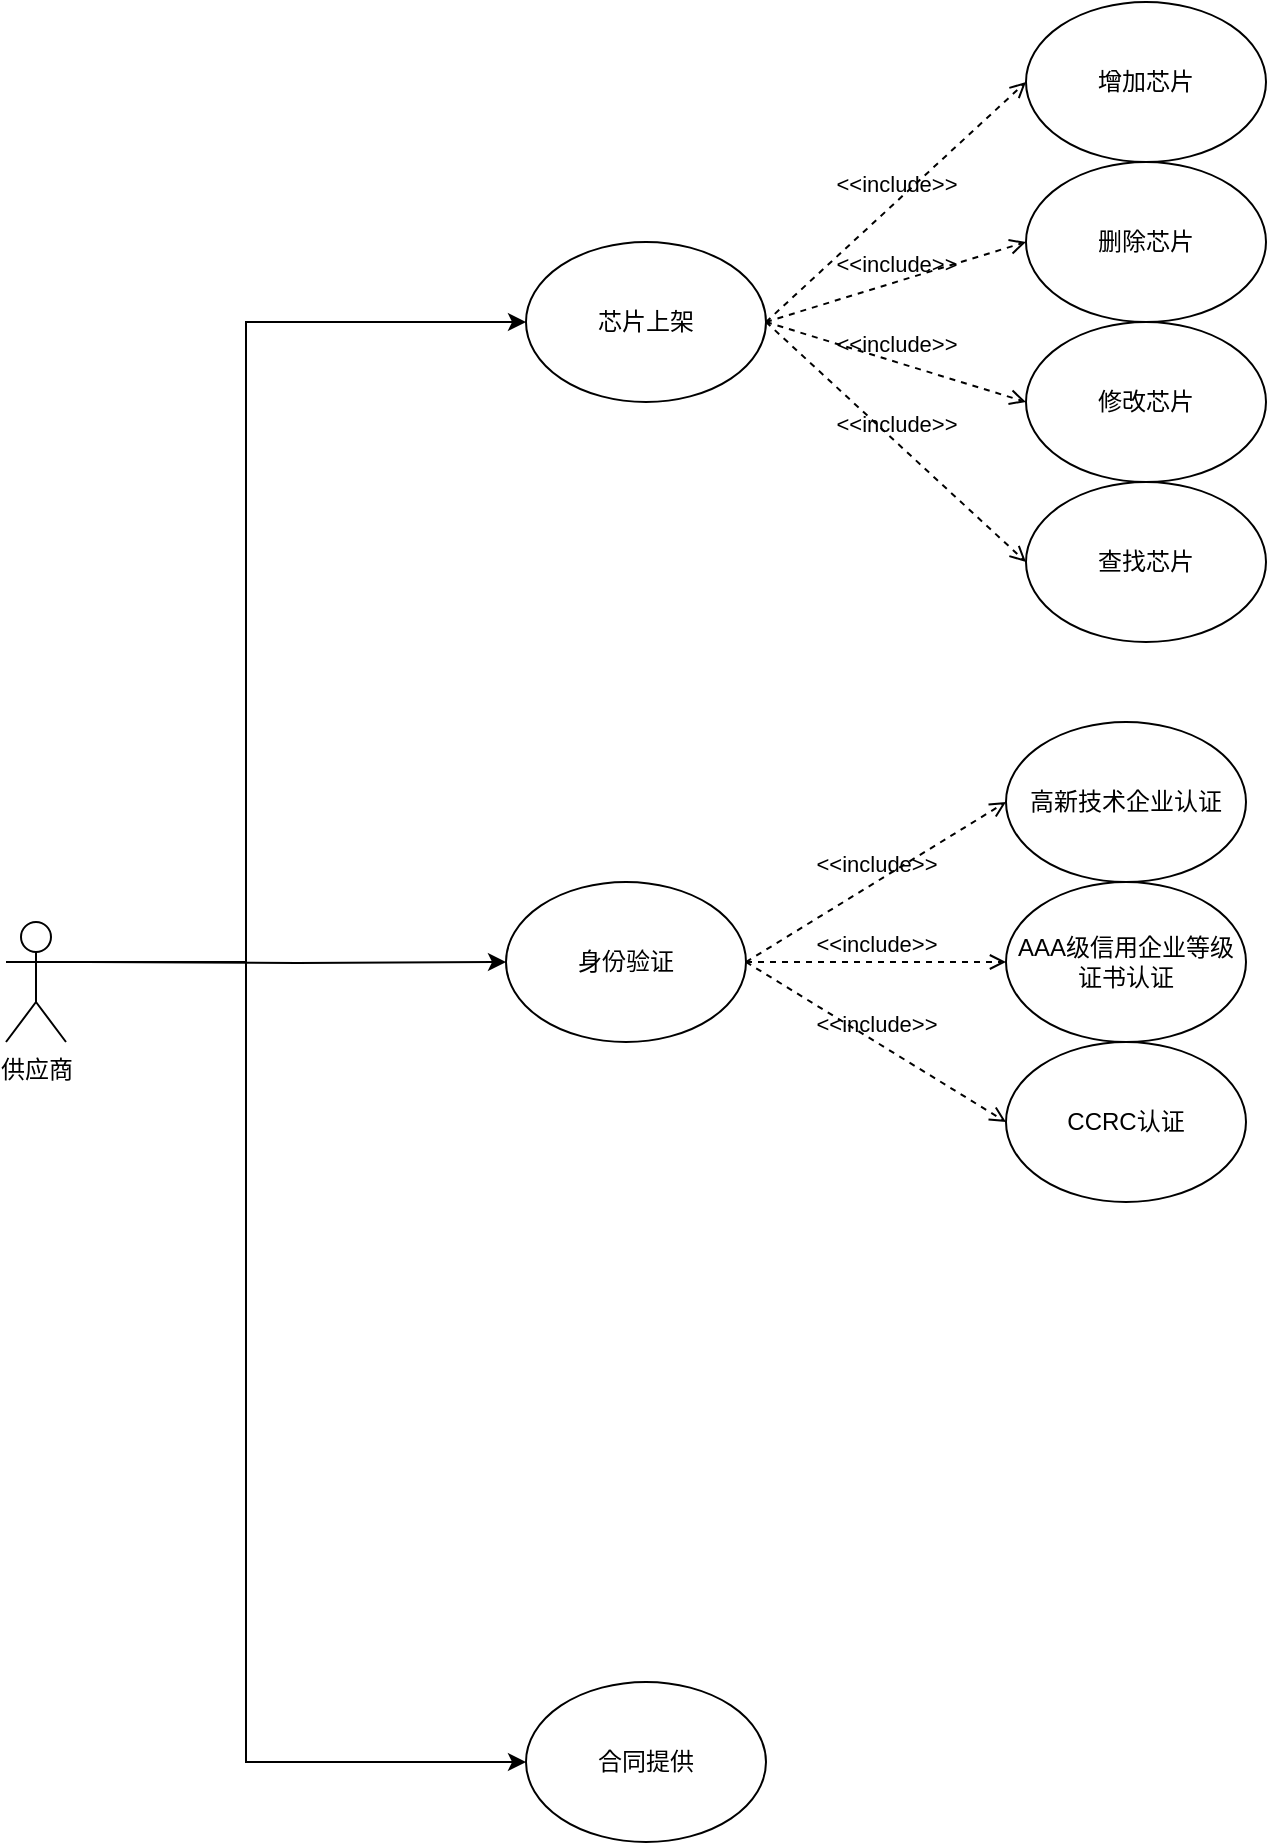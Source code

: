 <mxfile version="21.0.10" type="github">
  <diagram name="第 1 页" id="gQwRuC0dwjucv8FMxDMb">
    <mxGraphModel dx="1096" dy="620" grid="1" gridSize="10" guides="1" tooltips="1" connect="1" arrows="1" fold="1" page="1" pageScale="1" pageWidth="827" pageHeight="1169" math="0" shadow="0">
      <root>
        <mxCell id="0" />
        <mxCell id="1" parent="0" />
        <mxCell id="ncj2i3yl5v5XBpQx4jBK-7" style="edgeStyle=orthogonalEdgeStyle;rounded=0;orthogonalLoop=1;jettySize=auto;html=1;exitX=1;exitY=0.333;exitDx=0;exitDy=0;exitPerimeter=0;entryX=0;entryY=0.5;entryDx=0;entryDy=0;" edge="1" parent="1" source="ncj2i3yl5v5XBpQx4jBK-4" target="ncj2i3yl5v5XBpQx4jBK-6">
          <mxGeometry relative="1" as="geometry">
            <Array as="points">
              <mxPoint x="140" y="500" />
              <mxPoint x="140" y="180" />
            </Array>
          </mxGeometry>
        </mxCell>
        <mxCell id="ncj2i3yl5v5XBpQx4jBK-4" value="供应商" style="shape=umlActor;verticalLabelPosition=bottom;verticalAlign=top;html=1;outlineConnect=0;" vertex="1" parent="1">
          <mxGeometry x="20" y="480" width="30" height="60" as="geometry" />
        </mxCell>
        <mxCell id="ncj2i3yl5v5XBpQx4jBK-6" value="芯片上架" style="ellipse;whiteSpace=wrap;html=1;" vertex="1" parent="1">
          <mxGeometry x="280" y="140" width="120" height="80" as="geometry" />
        </mxCell>
        <mxCell id="ncj2i3yl5v5XBpQx4jBK-10" value="身份验证" style="ellipse;whiteSpace=wrap;html=1;" vertex="1" parent="1">
          <mxGeometry x="270" y="460" width="120" height="80" as="geometry" />
        </mxCell>
        <mxCell id="ncj2i3yl5v5XBpQx4jBK-11" value="合同提供" style="ellipse;whiteSpace=wrap;html=1;" vertex="1" parent="1">
          <mxGeometry x="280" y="860" width="120" height="80" as="geometry" />
        </mxCell>
        <mxCell id="ncj2i3yl5v5XBpQx4jBK-14" style="edgeStyle=orthogonalEdgeStyle;rounded=0;orthogonalLoop=1;jettySize=auto;html=1;entryX=0;entryY=0.5;entryDx=0;entryDy=0;" edge="1" parent="1" target="ncj2i3yl5v5XBpQx4jBK-10">
          <mxGeometry relative="1" as="geometry">
            <mxPoint x="60" y="500" as="sourcePoint" />
            <mxPoint x="230" y="520" as="targetPoint" />
          </mxGeometry>
        </mxCell>
        <mxCell id="ncj2i3yl5v5XBpQx4jBK-15" style="edgeStyle=orthogonalEdgeStyle;rounded=0;orthogonalLoop=1;jettySize=auto;html=1;entryX=0;entryY=0.5;entryDx=0;entryDy=0;" edge="1" parent="1" target="ncj2i3yl5v5XBpQx4jBK-11">
          <mxGeometry relative="1" as="geometry">
            <mxPoint x="70" y="500" as="sourcePoint" />
            <mxPoint x="280" y="510" as="targetPoint" />
            <Array as="points">
              <mxPoint x="140" y="500" />
              <mxPoint x="140" y="900" />
            </Array>
          </mxGeometry>
        </mxCell>
        <mxCell id="ncj2i3yl5v5XBpQx4jBK-16" value="增加芯片" style="ellipse;whiteSpace=wrap;html=1;" vertex="1" parent="1">
          <mxGeometry x="530" y="20" width="120" height="80" as="geometry" />
        </mxCell>
        <mxCell id="ncj2i3yl5v5XBpQx4jBK-18" value="删除芯片" style="ellipse;whiteSpace=wrap;html=1;" vertex="1" parent="1">
          <mxGeometry x="530" y="100" width="120" height="80" as="geometry" />
        </mxCell>
        <mxCell id="ncj2i3yl5v5XBpQx4jBK-19" value="修改芯片" style="ellipse;whiteSpace=wrap;html=1;" vertex="1" parent="1">
          <mxGeometry x="530" y="180" width="120" height="80" as="geometry" />
        </mxCell>
        <mxCell id="ncj2i3yl5v5XBpQx4jBK-20" value="查找芯片" style="ellipse;whiteSpace=wrap;html=1;" vertex="1" parent="1">
          <mxGeometry x="530" y="260" width="120" height="80" as="geometry" />
        </mxCell>
        <mxCell id="ncj2i3yl5v5XBpQx4jBK-21" value="&amp;lt;&amp;lt;include&amp;gt;&amp;gt;" style="html=1;verticalAlign=bottom;labelBackgroundColor=none;endArrow=open;endFill=0;dashed=1;rounded=0;exitX=1;exitY=0.5;exitDx=0;exitDy=0;entryX=0;entryY=0.5;entryDx=0;entryDy=0;" edge="1" parent="1" source="ncj2i3yl5v5XBpQx4jBK-6" target="ncj2i3yl5v5XBpQx4jBK-16">
          <mxGeometry width="160" relative="1" as="geometry">
            <mxPoint x="470" y="190" as="sourcePoint" />
            <mxPoint x="650" y="130" as="targetPoint" />
            <mxPoint as="offset" />
          </mxGeometry>
        </mxCell>
        <mxCell id="ncj2i3yl5v5XBpQx4jBK-22" value="&amp;lt;&amp;lt;include&amp;gt;&amp;gt;" style="html=1;verticalAlign=bottom;labelBackgroundColor=none;endArrow=open;endFill=0;dashed=1;rounded=0;exitX=1;exitY=0.5;exitDx=0;exitDy=0;entryX=0;entryY=0.5;entryDx=0;entryDy=0;" edge="1" parent="1" source="ncj2i3yl5v5XBpQx4jBK-6" target="ncj2i3yl5v5XBpQx4jBK-18">
          <mxGeometry width="160" relative="1" as="geometry">
            <mxPoint x="400" y="350" as="sourcePoint" />
            <mxPoint x="480" y="220" as="targetPoint" />
            <mxPoint as="offset" />
          </mxGeometry>
        </mxCell>
        <mxCell id="ncj2i3yl5v5XBpQx4jBK-23" value="&amp;lt;&amp;lt;include&amp;gt;&amp;gt;" style="html=1;verticalAlign=bottom;labelBackgroundColor=none;endArrow=open;endFill=0;dashed=1;rounded=0;exitX=1;exitY=0.5;exitDx=0;exitDy=0;entryX=0;entryY=0.5;entryDx=0;entryDy=0;" edge="1" parent="1" source="ncj2i3yl5v5XBpQx4jBK-6" target="ncj2i3yl5v5XBpQx4jBK-19">
          <mxGeometry width="160" relative="1" as="geometry">
            <mxPoint x="400" y="350" as="sourcePoint" />
            <mxPoint x="480" y="310" as="targetPoint" />
            <mxPoint as="offset" />
          </mxGeometry>
        </mxCell>
        <mxCell id="ncj2i3yl5v5XBpQx4jBK-24" value="&amp;lt;&amp;lt;include&amp;gt;&amp;gt;" style="html=1;verticalAlign=bottom;labelBackgroundColor=none;endArrow=open;endFill=0;dashed=1;rounded=0;exitX=1;exitY=0.5;exitDx=0;exitDy=0;entryX=0;entryY=0.5;entryDx=0;entryDy=0;" edge="1" parent="1" source="ncj2i3yl5v5XBpQx4jBK-6" target="ncj2i3yl5v5XBpQx4jBK-20">
          <mxGeometry width="160" relative="1" as="geometry">
            <mxPoint x="400" y="350" as="sourcePoint" />
            <mxPoint x="480" y="400" as="targetPoint" />
            <mxPoint as="offset" />
          </mxGeometry>
        </mxCell>
        <mxCell id="ncj2i3yl5v5XBpQx4jBK-28" value="高新技术企业认证" style="ellipse;whiteSpace=wrap;html=1;" vertex="1" parent="1">
          <mxGeometry x="520" y="380" width="120" height="80" as="geometry" />
        </mxCell>
        <mxCell id="ncj2i3yl5v5XBpQx4jBK-31" value="AAA级信用企业等级证书认证" style="ellipse;whiteSpace=wrap;html=1;" vertex="1" parent="1">
          <mxGeometry x="520" y="460" width="120" height="80" as="geometry" />
        </mxCell>
        <mxCell id="ncj2i3yl5v5XBpQx4jBK-32" value="CCRC认证" style="ellipse;whiteSpace=wrap;html=1;" vertex="1" parent="1">
          <mxGeometry x="520" y="540" width="120" height="80" as="geometry" />
        </mxCell>
        <mxCell id="ncj2i3yl5v5XBpQx4jBK-33" value="&amp;lt;&amp;lt;include&amp;gt;&amp;gt;" style="html=1;verticalAlign=bottom;labelBackgroundColor=none;endArrow=open;endFill=0;dashed=1;rounded=0;exitX=1;exitY=0.5;exitDx=0;exitDy=0;entryX=0;entryY=0.5;entryDx=0;entryDy=0;" edge="1" parent="1" source="ncj2i3yl5v5XBpQx4jBK-10" target="ncj2i3yl5v5XBpQx4jBK-28">
          <mxGeometry width="160" relative="1" as="geometry">
            <mxPoint x="410" y="190" as="sourcePoint" />
            <mxPoint x="540" y="310" as="targetPoint" />
            <mxPoint as="offset" />
          </mxGeometry>
        </mxCell>
        <mxCell id="ncj2i3yl5v5XBpQx4jBK-34" value="&amp;lt;&amp;lt;include&amp;gt;&amp;gt;" style="html=1;verticalAlign=bottom;labelBackgroundColor=none;endArrow=open;endFill=0;dashed=1;rounded=0;entryX=0;entryY=0.5;entryDx=0;entryDy=0;" edge="1" parent="1" target="ncj2i3yl5v5XBpQx4jBK-31">
          <mxGeometry width="160" relative="1" as="geometry">
            <mxPoint x="390" y="500" as="sourcePoint" />
            <mxPoint x="520" y="460" as="targetPoint" />
            <mxPoint as="offset" />
          </mxGeometry>
        </mxCell>
        <mxCell id="ncj2i3yl5v5XBpQx4jBK-35" value="&amp;lt;&amp;lt;include&amp;gt;&amp;gt;" style="html=1;verticalAlign=bottom;labelBackgroundColor=none;endArrow=open;endFill=0;dashed=1;rounded=0;entryX=0;entryY=0.5;entryDx=0;entryDy=0;exitX=1;exitY=0.5;exitDx=0;exitDy=0;" edge="1" parent="1" source="ncj2i3yl5v5XBpQx4jBK-10" target="ncj2i3yl5v5XBpQx4jBK-32">
          <mxGeometry width="160" relative="1" as="geometry">
            <mxPoint x="400" y="510" as="sourcePoint" />
            <mxPoint x="520" y="540" as="targetPoint" />
            <mxPoint as="offset" />
          </mxGeometry>
        </mxCell>
      </root>
    </mxGraphModel>
  </diagram>
</mxfile>
